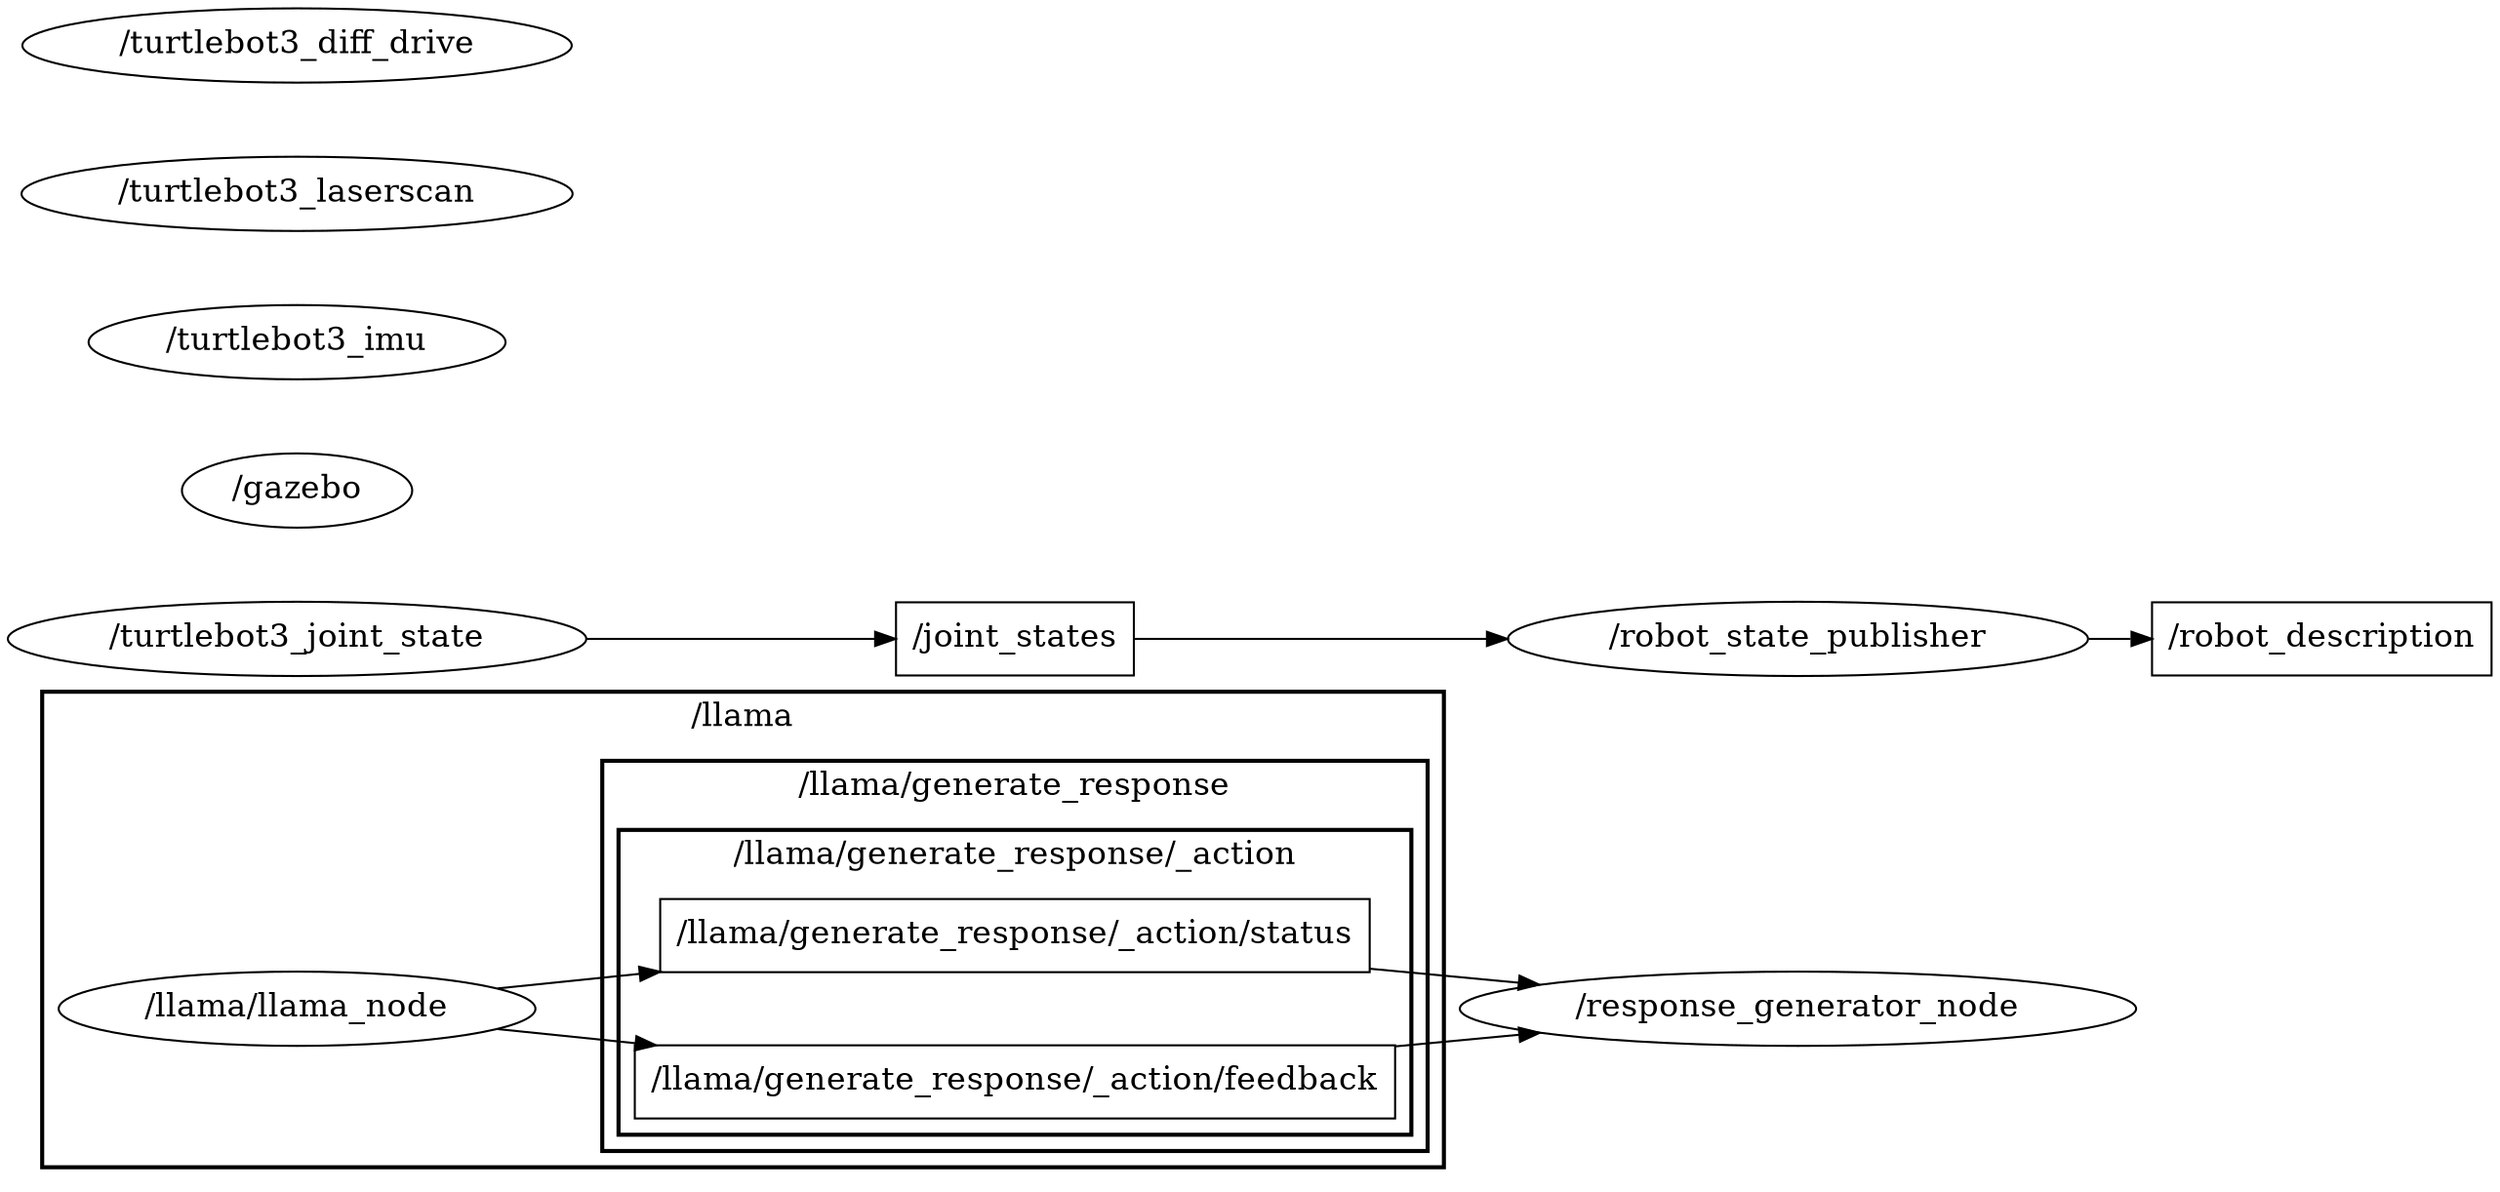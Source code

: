 // Editado en https://dreampuf.github.io/GraphvizOnline 
digraph graphname {
    graph [bb="0,0,595,842", // Tamaño de A4 en puntos (595x842)
        compound=True,
        rankdir=LR, // Cambiado de LR (izquierda a derecha) a TB (arriba a abajo) para formato vertical
        ranksep=0,
        nodesep=0.5,
        fontsize=16
    ];
    node [
        fontsize=16, // Tamaño de fuente para los nodos
        label="\N"
    ];
    edge [
        fontsize=16 // Tamaño de fuente para las aristas
    ];

    subgraph cluster___llama {
        graph [label="/llama",
            style=bold,
            fontsize=16
        ];
        subgraph cluster___llama__generate_response {
            graph [label="/llama/generate_response",
                style=bold,
                fontsize=16
            ];
            subgraph cluster___llama__generate_response___action {
                graph [label="/llama/generate_response/_action",
                    style=bold,
                    fontsize=16
                ];
                t___llama__generate_response___action__status [URL=topic_3A__llama__generate_response___action__status,
                    label="/llama/generate_response/_action/status",
                    shape=box,
                    tooltip="topic:/llama/generate_response/_action/status",
                    width=4.2083];
                t___llama__generate_response___action__feedback [URL=topic_3A__llama__generate_response___action__feedback,
                    label="/llama/generate_response/_action/feedback",
                    shape=box,
                    tooltip="topic:/llama/generate_response/_action/feedback",
                    width=4.4861];
            }
        }
        n___llama__llama_node [URL=__llama__llama_node,
            label="/llama/llama_node",
            shape=ellipse,
            tooltip="/llama/llama_node",
            width=2.6178];
        n___llama__llama_node -> t___llama__generate_response___action__status;
        n___llama__llama_node -> t___llama__generate_response___action__feedback;
    }

    n___response_generator_node [URL=__response_generator_node,
        label="/response_generator_node",
        shape=ellipse,
        tooltip="/response_generator_node",
        width=3.683];
    t___llama__generate_response___action__status -> n___response_generator_node;
    t___llama__generate_response___action__feedback -> n___response_generator_node;

    t___robot_description [URL=topic_3A__robot_description,
        label="/robot_description",
        shape=box,
        tooltip="topic:/robot_description",
        width=2.0278];
    t___joint_states [URL=topic_3A__joint_states,
        label="/joint_states",
        shape=box,
        tooltip="topic:/joint_states",
        width=1.4444];
    n___robot_state_publisher [URL=__robot_state_publisher,
        label="/robot_state_publisher",
        shape=ellipse,
        tooltip="/robot_state_publisher",
        width=3.1775];
    t___joint_states -> n___robot_state_publisher;

    n___gazebo [URL=__gazebo,
        label="/gazebo",
        shape=ellipse,
        tooltip="/gazebo",
        width=1.2818];
    n___turtlebot3_joint_state [URL=__turtlebot3_joint_state,
        label="/turtlebot3_joint_state",
        shape=ellipse,
        tooltip="/turtlebot3_joint_state",
        width=3.1775];
    n___turtlebot3_joint_state -> t___joint_states;

    n___turtlebot3_imu [URL=__turtlebot3_imu,
        label="/turtlebot3_imu",
        shape=ellipse,
        tooltip="/turtlebot3_imu",
        width=2.3109];
    n___turtlebot3_laserscan [URL=__turtlebot3_laserscan,
        label="/turtlebot3_laserscan",
        shape=ellipse,
        tooltip="/turtlebot3_laserscan",
        width=3.0331];
    n___robot_state_publisher -> t___robot_description;

    n___turtlebot3_diff_drive [URL=__turtlebot3_diff_drive,
        label="/turtlebot3_diff_drive",
        shape=ellipse,
        tooltip="/turtlebot3_diff_drive",
        width=3.0331];
}